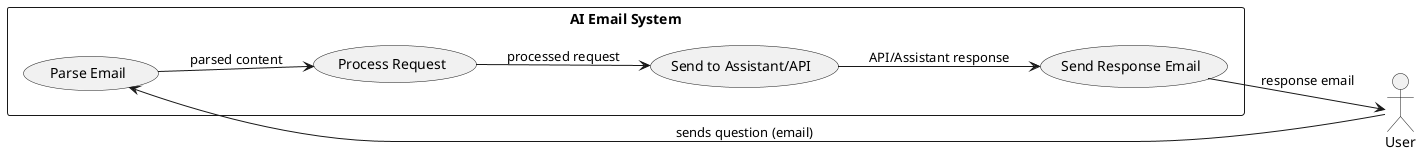 @startuml
left to right direction
actor User
rectangle "AI Email System" {
    usecase "Parse Email" as UC1
    usecase "Process Request" as UC2
    usecase "Send to Assistant/API" as UC3
    usecase "Send Response Email" as UC4
}

User --> UC1 : sends question (email)
UC1 --> UC2 : parsed content
UC2 --> UC3 : processed request
UC3 --> UC4 : API/Assistant response
UC4 --> User : response email
@enduml

rectangle "Academic Assistant System" {
  usecase "Start Conversation" as UC1
  usecase "Ask Academic Question" as UC2
  usecase "Parse Email" as UC3
  usecase "Process Email" as UC4
  usecase "Get Course Recommendations" as UC5
  usecase "Upload User Info" as UC6
  usecase "Upload Database" as UC7
  usecase "View Responses" as UC8
}

student --> UC1
student --> UC2
student --> UC3
student --> UC4
student --> UC5
student --> UC8
UC2 --> openai
UC4 --> openai
UC5 --> openai
UC6 --> UC2
UC7 --> UC2

@enduml
